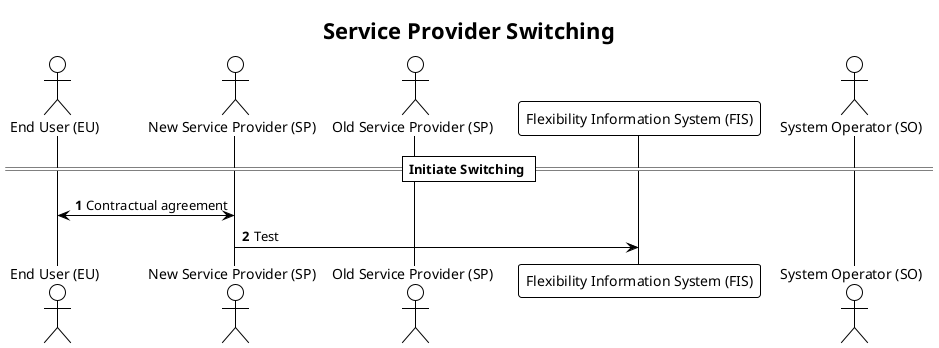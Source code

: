 @startuml service_provider_switching
!theme plain

title Service Provider Switching

autonumber
skinparam note {
    BackgroundColor #FFFFBD
}

actor "End User (EU)" AS EU
actor "New Service Provider (SP)" as SP_NEW
actor "Old Service Provider (SP)" as SP_OLD
participant "Flexibility Information System (FIS)" as FIS
actor "System Operator (SO)" as SO

== Initiate Switching ==

EU <-> SP_NEW: Contractual agreement
SP_NEW -> FIS: Test
@enduml
